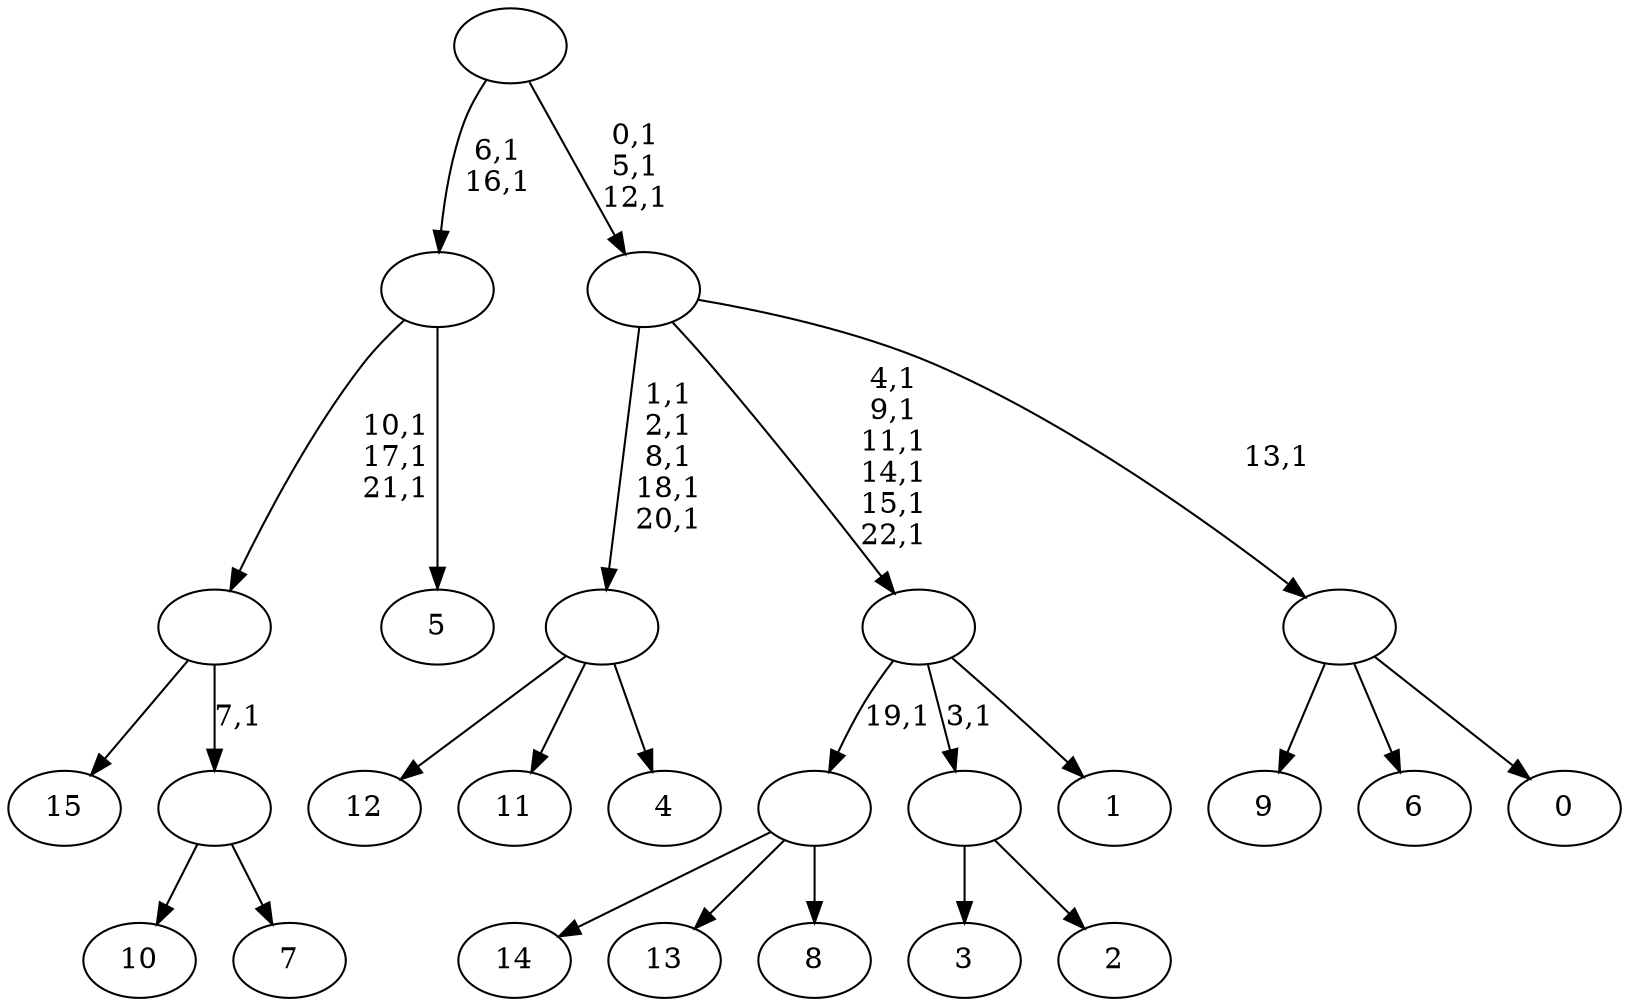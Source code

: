 digraph T {
	39 [label="15"]
	38 [label="14"]
	37 [label="13"]
	36 [label="12"]
	35 [label="11"]
	34 [label="10"]
	33 [label="9"]
	32 [label="8"]
	31 [label=""]
	30 [label="7"]
	29 [label=""]
	28 [label=""]
	25 [label="6"]
	24 [label="5"]
	23 [label=""]
	21 [label="4"]
	20 [label=""]
	15 [label="3"]
	14 [label="2"]
	13 [label=""]
	12 [label="1"]
	11 [label=""]
	5 [label="0"]
	4 [label=""]
	3 [label=""]
	0 [label=""]
	31 -> 38 [label=""]
	31 -> 37 [label=""]
	31 -> 32 [label=""]
	29 -> 34 [label=""]
	29 -> 30 [label=""]
	28 -> 39 [label=""]
	28 -> 29 [label="7,1"]
	23 -> 28 [label="10,1\n17,1\n21,1"]
	23 -> 24 [label=""]
	20 -> 36 [label=""]
	20 -> 35 [label=""]
	20 -> 21 [label=""]
	13 -> 15 [label=""]
	13 -> 14 [label=""]
	11 -> 31 [label="19,1"]
	11 -> 13 [label="3,1"]
	11 -> 12 [label=""]
	4 -> 33 [label=""]
	4 -> 25 [label=""]
	4 -> 5 [label=""]
	3 -> 11 [label="4,1\n9,1\n11,1\n14,1\n15,1\n22,1"]
	3 -> 20 [label="1,1\n2,1\n8,1\n18,1\n20,1"]
	3 -> 4 [label="13,1"]
	0 -> 3 [label="0,1\n5,1\n12,1"]
	0 -> 23 [label="6,1\n16,1"]
}
